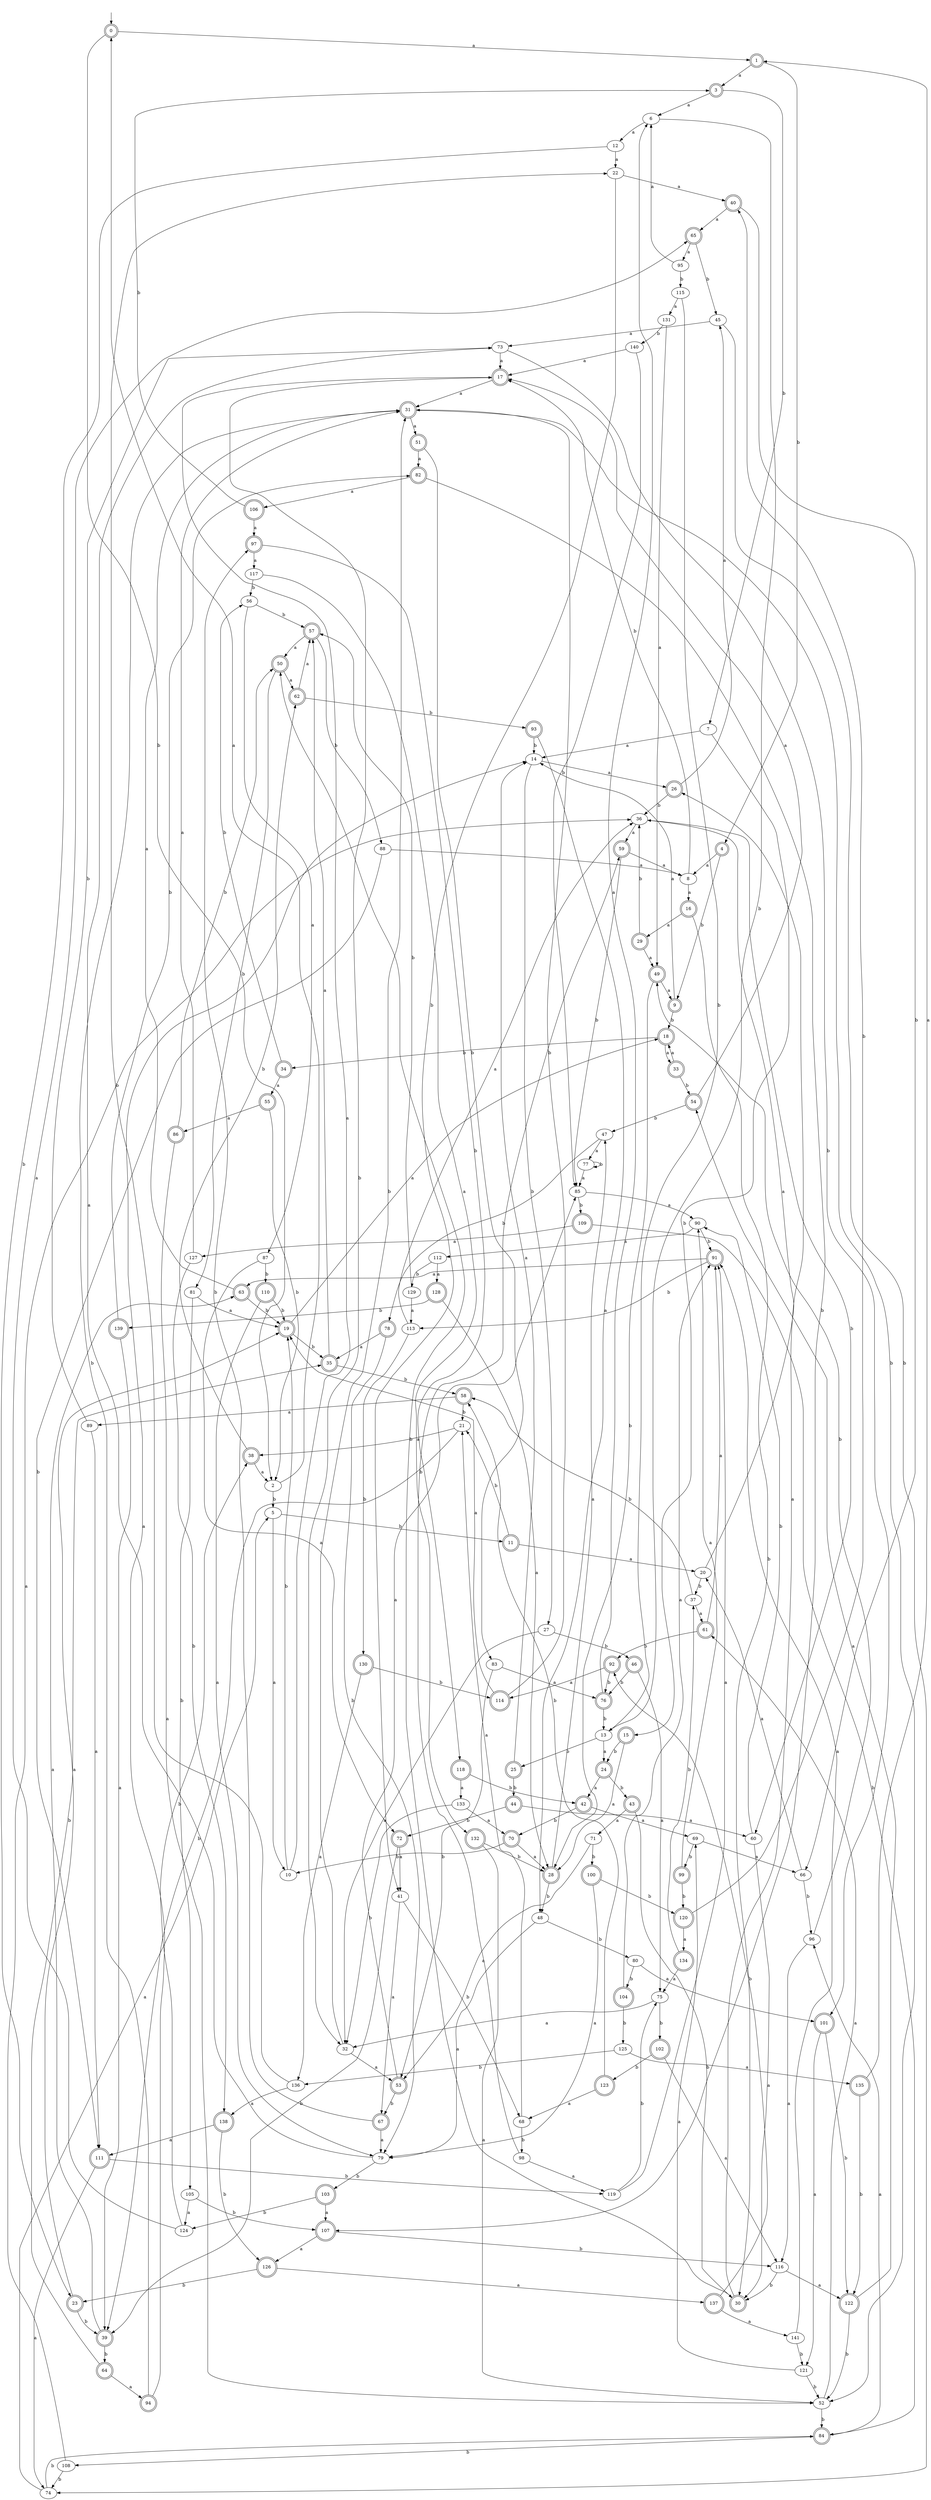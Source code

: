 digraph RandomDFA {
  __start0 [label="", shape=none];
  __start0 -> 0 [label=""];
  0 [shape=circle] [shape=doublecircle]
  0 -> 1 [label="a"]
  0 -> 2 [label="b"]
  1 [shape=doublecircle]
  1 -> 3 [label="a"]
  1 -> 4 [label="b"]
  2
  2 -> 0 [label="a"]
  2 -> 5 [label="b"]
  3 [shape=doublecircle]
  3 -> 6 [label="a"]
  3 -> 7 [label="b"]
  4 [shape=doublecircle]
  4 -> 8 [label="a"]
  4 -> 9 [label="b"]
  5
  5 -> 10 [label="a"]
  5 -> 11 [label="b"]
  6
  6 -> 12 [label="a"]
  6 -> 13 [label="b"]
  7
  7 -> 14 [label="a"]
  7 -> 15 [label="b"]
  8
  8 -> 16 [label="a"]
  8 -> 17 [label="b"]
  9 [shape=doublecircle]
  9 -> 14 [label="a"]
  9 -> 18 [label="b"]
  10
  10 -> 17 [label="a"]
  10 -> 19 [label="b"]
  11 [shape=doublecircle]
  11 -> 20 [label="a"]
  11 -> 21 [label="b"]
  12
  12 -> 22 [label="a"]
  12 -> 23 [label="b"]
  13
  13 -> 24 [label="a"]
  13 -> 25 [label="b"]
  14
  14 -> 26 [label="a"]
  14 -> 27 [label="b"]
  15 [shape=doublecircle]
  15 -> 28 [label="a"]
  15 -> 24 [label="b"]
  16 [shape=doublecircle]
  16 -> 29 [label="a"]
  16 -> 30 [label="b"]
  17 [shape=doublecircle]
  17 -> 31 [label="a"]
  17 -> 32 [label="b"]
  18 [shape=doublecircle]
  18 -> 33 [label="a"]
  18 -> 34 [label="b"]
  19 [shape=doublecircle]
  19 -> 18 [label="a"]
  19 -> 35 [label="b"]
  20
  20 -> 36 [label="a"]
  20 -> 37 [label="b"]
  21
  21 -> 38 [label="a"]
  21 -> 39 [label="b"]
  22
  22 -> 40 [label="a"]
  22 -> 41 [label="b"]
  23 [shape=doublecircle]
  23 -> 19 [label="a"]
  23 -> 39 [label="b"]
  24 [shape=doublecircle]
  24 -> 42 [label="a"]
  24 -> 43 [label="b"]
  25 [shape=doublecircle]
  25 -> 14 [label="a"]
  25 -> 44 [label="b"]
  26 [shape=doublecircle]
  26 -> 45 [label="a"]
  26 -> 36 [label="b"]
  27
  27 -> 32 [label="a"]
  27 -> 46 [label="b"]
  28 [shape=doublecircle]
  28 -> 47 [label="a"]
  28 -> 48 [label="b"]
  29 [shape=doublecircle]
  29 -> 49 [label="a"]
  29 -> 36 [label="b"]
  30 [shape=doublecircle]
  30 -> 26 [label="a"]
  30 -> 50 [label="b"]
  31 [shape=doublecircle]
  31 -> 51 [label="a"]
  31 -> 52 [label="b"]
  32
  32 -> 53 [label="a"]
  32 -> 31 [label="b"]
  33 [shape=doublecircle]
  33 -> 18 [label="a"]
  33 -> 54 [label="b"]
  34 [shape=doublecircle]
  34 -> 55 [label="a"]
  34 -> 56 [label="b"]
  35 [shape=doublecircle]
  35 -> 57 [label="a"]
  35 -> 58 [label="b"]
  36
  36 -> 59 [label="a"]
  36 -> 60 [label="b"]
  37
  37 -> 61 [label="a"]
  37 -> 58 [label="b"]
  38 [shape=doublecircle]
  38 -> 2 [label="a"]
  38 -> 62 [label="b"]
  39 [shape=doublecircle]
  39 -> 63 [label="a"]
  39 -> 64 [label="b"]
  40 [shape=doublecircle]
  40 -> 65 [label="a"]
  40 -> 66 [label="b"]
  41
  41 -> 67 [label="a"]
  41 -> 68 [label="b"]
  42 [shape=doublecircle]
  42 -> 69 [label="a"]
  42 -> 70 [label="b"]
  43 [shape=doublecircle]
  43 -> 71 [label="a"]
  43 -> 30 [label="b"]
  44 [shape=doublecircle]
  44 -> 60 [label="a"]
  44 -> 72 [label="b"]
  45
  45 -> 73 [label="a"]
  45 -> 74 [label="b"]
  46 [shape=doublecircle]
  46 -> 75 [label="a"]
  46 -> 76 [label="b"]
  47
  47 -> 77 [label="a"]
  47 -> 78 [label="b"]
  48
  48 -> 79 [label="a"]
  48 -> 80 [label="b"]
  49 [shape=doublecircle]
  49 -> 9 [label="a"]
  49 -> 28 [label="b"]
  50 [shape=doublecircle]
  50 -> 62 [label="a"]
  50 -> 81 [label="b"]
  51 [shape=doublecircle]
  51 -> 82 [label="a"]
  51 -> 83 [label="b"]
  52
  52 -> 61 [label="a"]
  52 -> 84 [label="b"]
  53 [shape=doublecircle]
  53 -> 85 [label="a"]
  53 -> 67 [label="b"]
  54 [shape=doublecircle]
  54 -> 17 [label="a"]
  54 -> 47 [label="b"]
  55 [shape=doublecircle]
  55 -> 86 [label="a"]
  55 -> 2 [label="b"]
  56
  56 -> 87 [label="a"]
  56 -> 57 [label="b"]
  57 [shape=doublecircle]
  57 -> 50 [label="a"]
  57 -> 88 [label="b"]
  58 [shape=doublecircle]
  58 -> 89 [label="a"]
  58 -> 21 [label="b"]
  59 [shape=doublecircle]
  59 -> 8 [label="a"]
  59 -> 85 [label="b"]
  60
  60 -> 30 [label="a"]
  60 -> 90 [label="b"]
  61 [shape=doublecircle]
  61 -> 91 [label="a"]
  61 -> 92 [label="b"]
  62 [shape=doublecircle]
  62 -> 57 [label="a"]
  62 -> 93 [label="b"]
  63 [shape=doublecircle]
  63 -> 31 [label="a"]
  63 -> 19 [label="b"]
  64 [shape=doublecircle]
  64 -> 94 [label="a"]
  64 -> 35 [label="b"]
  65 [shape=doublecircle]
  65 -> 95 [label="a"]
  65 -> 45 [label="b"]
  66
  66 -> 20 [label="a"]
  66 -> 96 [label="b"]
  67 [shape=doublecircle]
  67 -> 79 [label="a"]
  67 -> 97 [label="b"]
  68
  68 -> 21 [label="a"]
  68 -> 98 [label="b"]
  69
  69 -> 66 [label="a"]
  69 -> 99 [label="b"]
  70 [shape=doublecircle]
  70 -> 28 [label="a"]
  70 -> 10 [label="b"]
  71
  71 -> 53 [label="a"]
  71 -> 100 [label="b"]
  72 [shape=doublecircle]
  72 -> 41 [label="a"]
  72 -> 39 [label="b"]
  73
  73 -> 17 [label="a"]
  73 -> 101 [label="b"]
  74
  74 -> 5 [label="a"]
  74 -> 84 [label="b"]
  75
  75 -> 32 [label="a"]
  75 -> 102 [label="b"]
  76 [shape=doublecircle]
  76 -> 6 [label="a"]
  76 -> 13 [label="b"]
  77
  77 -> 85 [label="a"]
  77 -> 77 [label="b"]
  78 [shape=doublecircle]
  78 -> 35 [label="a"]
  78 -> 79 [label="b"]
  79
  79 -> 73 [label="a"]
  79 -> 103 [label="b"]
  80
  80 -> 101 [label="a"]
  80 -> 104 [label="b"]
  81
  81 -> 19 [label="a"]
  81 -> 105 [label="b"]
  82 [shape=doublecircle]
  82 -> 106 [label="a"]
  82 -> 107 [label="b"]
  83
  83 -> 76 [label="a"]
  83 -> 53 [label="b"]
  84 [shape=doublecircle]
  84 -> 96 [label="a"]
  84 -> 108 [label="b"]
  85
  85 -> 90 [label="a"]
  85 -> 109 [label="b"]
  86 [shape=doublecircle]
  86 -> 52 [label="a"]
  86 -> 50 [label="b"]
  87
  87 -> 72 [label="a"]
  87 -> 110 [label="b"]
  88
  88 -> 8 [label="a"]
  88 -> 111 [label="b"]
  89
  89 -> 111 [label="a"]
  89 -> 73 [label="b"]
  90
  90 -> 112 [label="a"]
  90 -> 91 [label="b"]
  91 [shape=doublecircle]
  91 -> 63 [label="a"]
  91 -> 113 [label="b"]
  92 [shape=doublecircle]
  92 -> 114 [label="a"]
  92 -> 76 [label="b"]
  93 [shape=doublecircle]
  93 -> 48 [label="a"]
  93 -> 14 [label="b"]
  94 [shape=doublecircle]
  94 -> 14 [label="a"]
  94 -> 31 [label="b"]
  95
  95 -> 6 [label="a"]
  95 -> 115 [label="b"]
  96
  96 -> 116 [label="a"]
  96 -> 49 [label="b"]
  97 [shape=doublecircle]
  97 -> 117 [label="a"]
  97 -> 118 [label="b"]
  98
  98 -> 119 [label="a"]
  98 -> 59 [label="b"]
  99 [shape=doublecircle]
  99 -> 90 [label="a"]
  99 -> 120 [label="b"]
  100 [shape=doublecircle]
  100 -> 79 [label="a"]
  100 -> 120 [label="b"]
  101 [shape=doublecircle]
  101 -> 121 [label="a"]
  101 -> 122 [label="b"]
  102 [shape=doublecircle]
  102 -> 116 [label="a"]
  102 -> 123 [label="b"]
  103 [shape=doublecircle]
  103 -> 107 [label="a"]
  103 -> 124 [label="b"]
  104 [shape=doublecircle]
  104 -> 91 [label="a"]
  104 -> 125 [label="b"]
  105
  105 -> 124 [label="a"]
  105 -> 107 [label="b"]
  106 [shape=doublecircle]
  106 -> 97 [label="a"]
  106 -> 3 [label="b"]
  107 [shape=doublecircle]
  107 -> 126 [label="a"]
  107 -> 116 [label="b"]
  108
  108 -> 36 [label="a"]
  108 -> 74 [label="b"]
  109 [shape=doublecircle]
  109 -> 127 [label="a"]
  109 -> 84 [label="b"]
  110 [shape=doublecircle]
  110 -> 79 [label="a"]
  110 -> 19 [label="b"]
  111 [shape=doublecircle]
  111 -> 74 [label="a"]
  111 -> 119 [label="b"]
  112
  112 -> 128 [label="a"]
  112 -> 129 [label="b"]
  113
  113 -> 36 [label="a"]
  113 -> 130 [label="b"]
  114 [shape=doublecircle]
  114 -> 19 [label="a"]
  114 -> 31 [label="b"]
  115
  115 -> 131 [label="a"]
  115 -> 13 [label="b"]
  116
  116 -> 122 [label="a"]
  116 -> 30 [label="b"]
  117
  117 -> 132 [label="a"]
  117 -> 56 [label="b"]
  118 [shape=doublecircle]
  118 -> 133 [label="a"]
  118 -> 42 [label="b"]
  119
  119 -> 91 [label="a"]
  119 -> 75 [label="b"]
  120 [shape=doublecircle]
  120 -> 134 [label="a"]
  120 -> 40 [label="b"]
  121
  121 -> 69 [label="a"]
  121 -> 52 [label="b"]
  122 [shape=doublecircle]
  122 -> 54 [label="a"]
  122 -> 52 [label="b"]
  123 [shape=doublecircle]
  123 -> 68 [label="a"]
  123 -> 58 [label="b"]
  124
  124 -> 65 [label="a"]
  124 -> 38 [label="b"]
  125
  125 -> 135 [label="a"]
  125 -> 136 [label="b"]
  126 [shape=doublecircle]
  126 -> 137 [label="a"]
  126 -> 23 [label="b"]
  127
  127 -> 31 [label="a"]
  127 -> 138 [label="b"]
  128 [shape=doublecircle]
  128 -> 28 [label="a"]
  128 -> 139 [label="b"]
  129
  129 -> 113 [label="a"]
  129 -> 57 [label="b"]
  130 [shape=doublecircle]
  130 -> 136 [label="a"]
  130 -> 114 [label="b"]
  131
  131 -> 49 [label="a"]
  131 -> 140 [label="b"]
  132 [shape=doublecircle]
  132 -> 52 [label="a"]
  132 -> 28 [label="b"]
  133
  133 -> 70 [label="a"]
  133 -> 32 [label="b"]
  134 [shape=doublecircle]
  134 -> 75 [label="a"]
  134 -> 37 [label="b"]
  135 [shape=doublecircle]
  135 -> 1 [label="a"]
  135 -> 122 [label="b"]
  136
  136 -> 138 [label="a"]
  136 -> 22 [label="b"]
  137 [shape=doublecircle]
  137 -> 141 [label="a"]
  137 -> 92 [label="b"]
  138 [shape=doublecircle]
  138 -> 111 [label="a"]
  138 -> 126 [label="b"]
  139 [shape=doublecircle]
  139 -> 39 [label="a"]
  139 -> 82 [label="b"]
  140
  140 -> 17 [label="a"]
  140 -> 85 [label="b"]
  141
  141 -> 91 [label="a"]
  141 -> 121 [label="b"]
}
